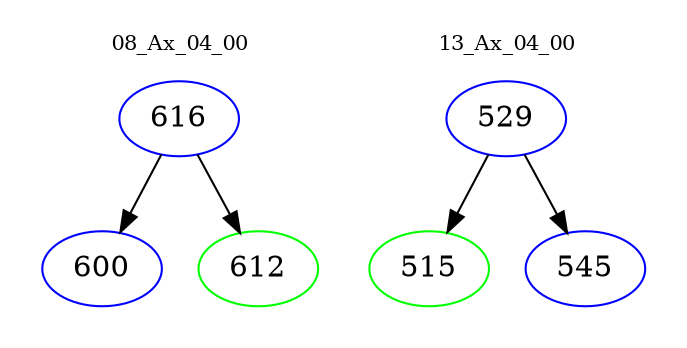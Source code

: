 digraph{
subgraph cluster_0 {
color = white
label = "08_Ax_04_00";
fontsize=10;
T0_616 [label="616", color="blue"]
T0_616 -> T0_600 [color="black"]
T0_600 [label="600", color="blue"]
T0_616 -> T0_612 [color="black"]
T0_612 [label="612", color="green"]
}
subgraph cluster_1 {
color = white
label = "13_Ax_04_00";
fontsize=10;
T1_529 [label="529", color="blue"]
T1_529 -> T1_515 [color="black"]
T1_515 [label="515", color="green"]
T1_529 -> T1_545 [color="black"]
T1_545 [label="545", color="blue"]
}
}
